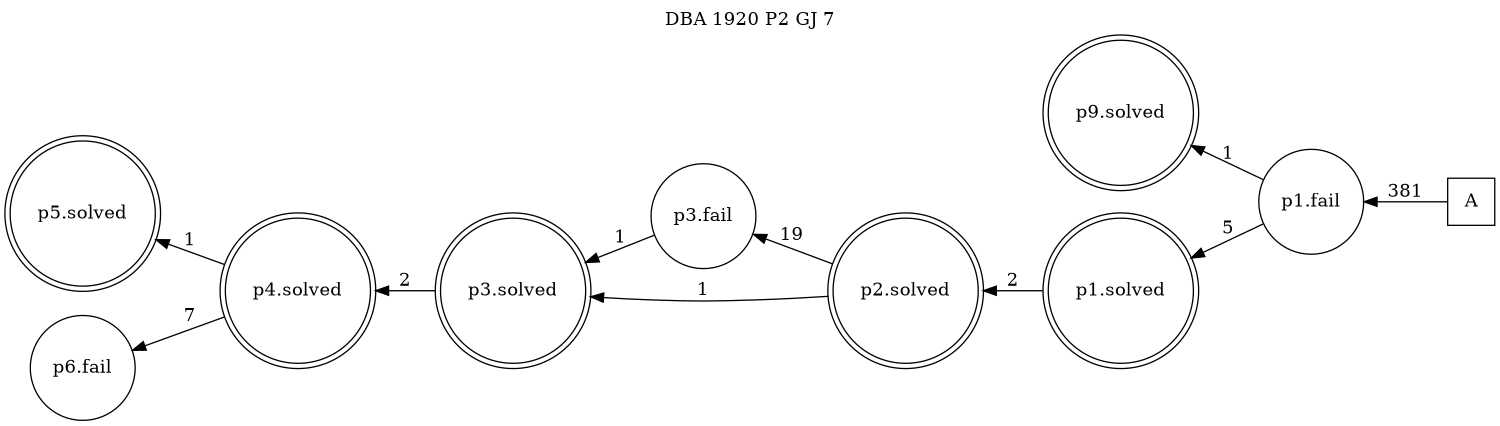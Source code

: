digraph DBA_1920_P2_GJ_7 {
labelloc="tl"
label= " DBA 1920 P2 GJ 7 "
rankdir="RL";
graph [ size=" 10 , 10 !"]

"A" [shape="square" label="A"]
"p1.fail" [shape="circle" label="p1.fail"]
"p9.solved" [shape="doublecircle" label="p9.solved"]
"p1.solved" [shape="doublecircle" label="p1.solved"]
"p2.solved" [shape="doublecircle" label="p2.solved"]
"p3.fail" [shape="circle" label="p3.fail"]
"p3.solved" [shape="doublecircle" label="p3.solved"]
"p4.solved" [shape="doublecircle" label="p4.solved"]
"p5.solved" [shape="doublecircle" label="p5.solved"]
"p6.fail" [shape="circle" label="p6.fail"]
"A" -> "p1.fail" [ label=381]
"p1.fail" -> "p9.solved" [ label=1]
"p1.fail" -> "p1.solved" [ label=5]
"p1.solved" -> "p2.solved" [ label=2]
"p2.solved" -> "p3.fail" [ label=19]
"p2.solved" -> "p3.solved" [ label=1]
"p3.fail" -> "p3.solved" [ label=1]
"p3.solved" -> "p4.solved" [ label=2]
"p4.solved" -> "p5.solved" [ label=1]
"p4.solved" -> "p6.fail" [ label=7]
}
